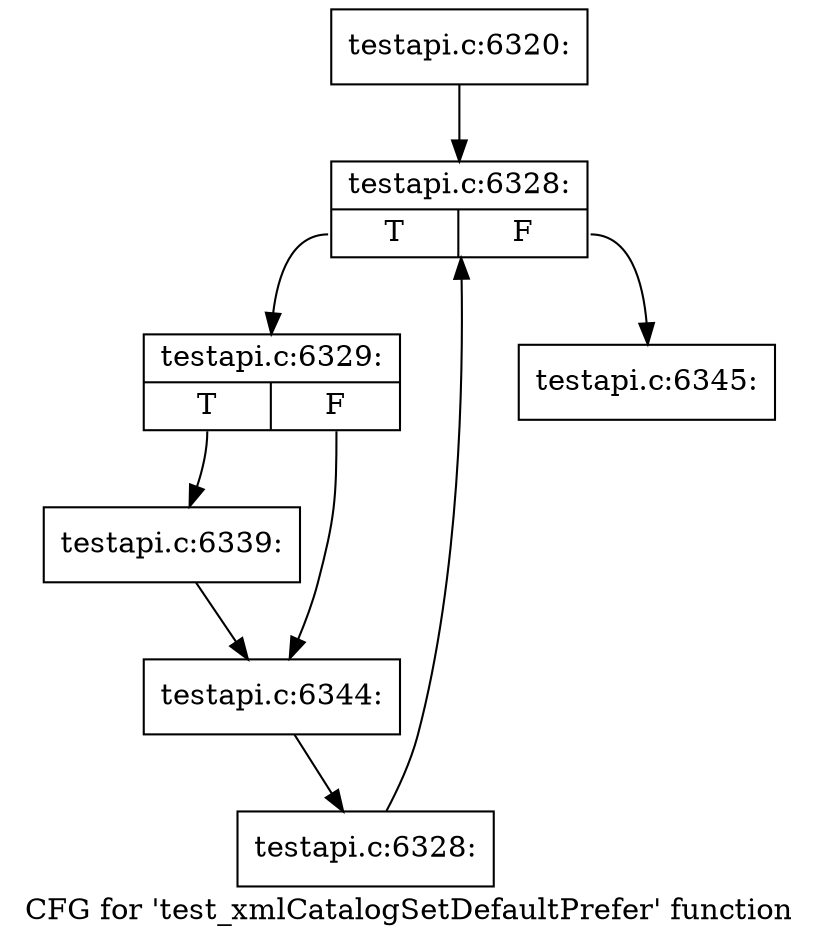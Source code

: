 digraph "CFG for 'test_xmlCatalogSetDefaultPrefer' function" {
	label="CFG for 'test_xmlCatalogSetDefaultPrefer' function";

	Node0x43cd510 [shape=record,label="{testapi.c:6320:}"];
	Node0x43cd510 -> Node0x43d51a0;
	Node0x43d51a0 [shape=record,label="{testapi.c:6328:|{<s0>T|<s1>F}}"];
	Node0x43d51a0:s0 -> Node0x43d5480;
	Node0x43d51a0:s1 -> Node0x43d5000;
	Node0x43d5480 [shape=record,label="{testapi.c:6329:|{<s0>T|<s1>F}}"];
	Node0x43d5480:s0 -> Node0x43d6150;
	Node0x43d5480:s1 -> Node0x43d6920;
	Node0x43d6150 [shape=record,label="{testapi.c:6339:}"];
	Node0x43d6150 -> Node0x43d6920;
	Node0x43d6920 [shape=record,label="{testapi.c:6344:}"];
	Node0x43d6920 -> Node0x43d53f0;
	Node0x43d53f0 [shape=record,label="{testapi.c:6328:}"];
	Node0x43d53f0 -> Node0x43d51a0;
	Node0x43d5000 [shape=record,label="{testapi.c:6345:}"];
}
